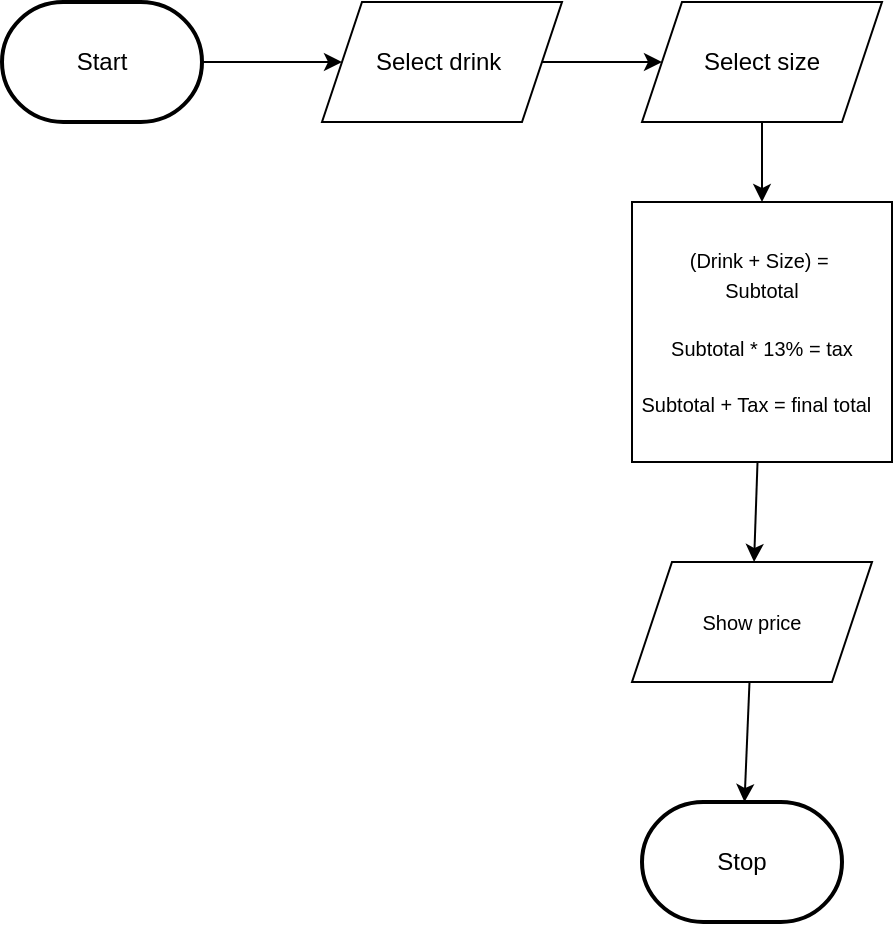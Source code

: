 <mxfile>
    <diagram id="HIP3nbAZw_EuaXWnEj3U" name="Page-1">
        <mxGraphModel dx="835" dy="570" grid="1" gridSize="10" guides="1" tooltips="1" connect="1" arrows="1" fold="1" page="1" pageScale="1" pageWidth="850" pageHeight="1100" math="0" shadow="0">
            <root>
                <mxCell id="0"/>
                <mxCell id="1" parent="0"/>
                <mxCell id="9" style="edgeStyle=none;html=1;fontSize=10;" edge="1" parent="1" source="2" target="4">
                    <mxGeometry relative="1" as="geometry"/>
                </mxCell>
                <mxCell id="2" value="Start" style="strokeWidth=2;html=1;shape=mxgraph.flowchart.terminator;whiteSpace=wrap;" parent="1" vertex="1">
                    <mxGeometry x="230" y="60" width="100" height="60" as="geometry"/>
                </mxCell>
                <mxCell id="3" value="Stop" style="strokeWidth=2;html=1;shape=mxgraph.flowchart.terminator;whiteSpace=wrap;" parent="1" vertex="1">
                    <mxGeometry x="550" y="460" width="100" height="60" as="geometry"/>
                </mxCell>
                <mxCell id="10" style="edgeStyle=none;html=1;fontSize=10;" edge="1" parent="1" source="4" target="5">
                    <mxGeometry relative="1" as="geometry"/>
                </mxCell>
                <mxCell id="4" value="Select drink&amp;nbsp;" style="shape=parallelogram;perimeter=parallelogramPerimeter;whiteSpace=wrap;html=1;fixedSize=1;" parent="1" vertex="1">
                    <mxGeometry x="390" y="60" width="120" height="60" as="geometry"/>
                </mxCell>
                <mxCell id="11" style="edgeStyle=none;html=1;fontSize=10;" edge="1" parent="1" source="5" target="6">
                    <mxGeometry relative="1" as="geometry"/>
                </mxCell>
                <mxCell id="5" value="Select size" style="shape=parallelogram;perimeter=parallelogramPerimeter;whiteSpace=wrap;html=1;fixedSize=1;" parent="1" vertex="1">
                    <mxGeometry x="550" y="60" width="120" height="60" as="geometry"/>
                </mxCell>
                <mxCell id="12" style="edgeStyle=none;html=1;fontSize=10;" edge="1" parent="1" source="6" target="8">
                    <mxGeometry relative="1" as="geometry"/>
                </mxCell>
                <mxCell id="6" value="&lt;font style=&quot;font-size: 10px;&quot;&gt;(Drink + Size) =&amp;nbsp;&lt;br&gt;Subtotal&lt;br&gt;&lt;br&gt;Subtotal * 13% = tax&lt;br&gt;&lt;br&gt;Subtotal + Tax = final total&amp;nbsp;&amp;nbsp;&lt;/font&gt;" style="whiteSpace=wrap;html=1;aspect=fixed;" vertex="1" parent="1">
                    <mxGeometry x="545" y="160" width="130" height="130" as="geometry"/>
                </mxCell>
                <mxCell id="13" style="edgeStyle=none;html=1;fontSize=10;" edge="1" parent="1" source="8" target="3">
                    <mxGeometry relative="1" as="geometry"/>
                </mxCell>
                <mxCell id="8" value="Show price" style="shape=parallelogram;perimeter=parallelogramPerimeter;whiteSpace=wrap;html=1;fixedSize=1;fontSize=10;" vertex="1" parent="1">
                    <mxGeometry x="545" y="340" width="120" height="60" as="geometry"/>
                </mxCell>
            </root>
        </mxGraphModel>
    </diagram>
</mxfile>